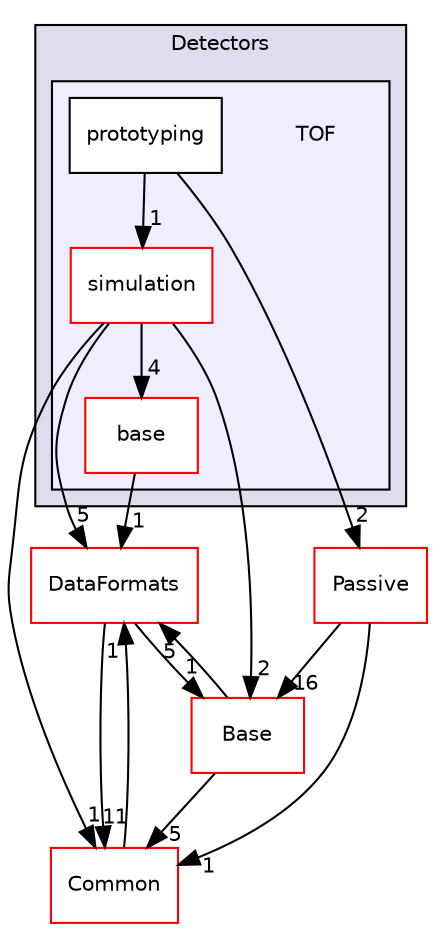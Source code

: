 digraph "/home/travis/build/AliceO2Group/AliceO2/Detectors/TOF" {
  bgcolor=transparent;
  compound=true
  node [ fontsize="10", fontname="Helvetica"];
  edge [ labelfontsize="10", labelfontname="Helvetica"];
  subgraph clusterdir_051dca18e802f8e9474f2e30d29c04e0 {
    graph [ bgcolor="#ddddee", pencolor="black", label="Detectors" fontname="Helvetica", fontsize="10", URL="dir_051dca18e802f8e9474f2e30d29c04e0.html"]
  subgraph clusterdir_577c839d346a264df4e9e588ca2a45dd {
    graph [ bgcolor="#eeeeff", pencolor="black", label="" URL="dir_577c839d346a264df4e9e588ca2a45dd.html"];
    dir_577c839d346a264df4e9e588ca2a45dd [shape=plaintext label="TOF"];
    dir_0189f3ad6abecd72f822a0c3914f12b2 [shape=box label="base" color="red" fillcolor="white" style="filled" URL="dir_0189f3ad6abecd72f822a0c3914f12b2.html"];
    dir_049fcc021d70cf6aa17690e15cd47498 [shape=box label="prototyping" color="black" fillcolor="white" style="filled" URL="dir_049fcc021d70cf6aa17690e15cd47498.html"];
    dir_827012254b0f6cad75d9a7a2745b1aea [shape=box label="simulation" color="red" fillcolor="white" style="filled" URL="dir_827012254b0f6cad75d9a7a2745b1aea.html"];
  }
  }
  dir_4ab6b4cc6a7edbff49100e9123df213f [shape=box label="Common" color="red" URL="dir_4ab6b4cc6a7edbff49100e9123df213f.html"];
  dir_37c90836491b695b472bf98d1be8336b [shape=box label="Base" color="red" URL="dir_37c90836491b695b472bf98d1be8336b.html"];
  dir_f01815b857f9009bea48e2cb39492245 [shape=box label="Passive" color="red" URL="dir_f01815b857f9009bea48e2cb39492245.html"];
  dir_2171f7ec022c5423887b07c69b2f5b48 [shape=box label="DataFormats" color="red" URL="dir_2171f7ec022c5423887b07c69b2f5b48.html"];
  dir_827012254b0f6cad75d9a7a2745b1aea->dir_4ab6b4cc6a7edbff49100e9123df213f [headlabel="1", labeldistance=1.5 headhref="dir_000122_000016.html"];
  dir_827012254b0f6cad75d9a7a2745b1aea->dir_37c90836491b695b472bf98d1be8336b [headlabel="2", labeldistance=1.5 headhref="dir_000122_000099.html"];
  dir_827012254b0f6cad75d9a7a2745b1aea->dir_0189f3ad6abecd72f822a0c3914f12b2 [headlabel="4", labeldistance=1.5 headhref="dir_000122_000155.html"];
  dir_827012254b0f6cad75d9a7a2745b1aea->dir_2171f7ec022c5423887b07c69b2f5b48 [headlabel="5", labeldistance=1.5 headhref="dir_000122_000043.html"];
  dir_4ab6b4cc6a7edbff49100e9123df213f->dir_2171f7ec022c5423887b07c69b2f5b48 [headlabel="1", labeldistance=1.5 headhref="dir_000016_000043.html"];
  dir_37c90836491b695b472bf98d1be8336b->dir_4ab6b4cc6a7edbff49100e9123df213f [headlabel="5", labeldistance=1.5 headhref="dir_000099_000016.html"];
  dir_37c90836491b695b472bf98d1be8336b->dir_2171f7ec022c5423887b07c69b2f5b48 [headlabel="5", labeldistance=1.5 headhref="dir_000099_000043.html"];
  dir_0189f3ad6abecd72f822a0c3914f12b2->dir_2171f7ec022c5423887b07c69b2f5b48 [headlabel="1", labeldistance=1.5 headhref="dir_000155_000043.html"];
  dir_049fcc021d70cf6aa17690e15cd47498->dir_827012254b0f6cad75d9a7a2745b1aea [headlabel="1", labeldistance=1.5 headhref="dir_000210_000122.html"];
  dir_049fcc021d70cf6aa17690e15cd47498->dir_f01815b857f9009bea48e2cb39492245 [headlabel="2", labeldistance=1.5 headhref="dir_000210_000203.html"];
  dir_f01815b857f9009bea48e2cb39492245->dir_4ab6b4cc6a7edbff49100e9123df213f [headlabel="1", labeldistance=1.5 headhref="dir_000203_000016.html"];
  dir_f01815b857f9009bea48e2cb39492245->dir_37c90836491b695b472bf98d1be8336b [headlabel="16", labeldistance=1.5 headhref="dir_000203_000099.html"];
  dir_2171f7ec022c5423887b07c69b2f5b48->dir_4ab6b4cc6a7edbff49100e9123df213f [headlabel="11", labeldistance=1.5 headhref="dir_000043_000016.html"];
  dir_2171f7ec022c5423887b07c69b2f5b48->dir_37c90836491b695b472bf98d1be8336b [headlabel="1", labeldistance=1.5 headhref="dir_000043_000099.html"];
}
